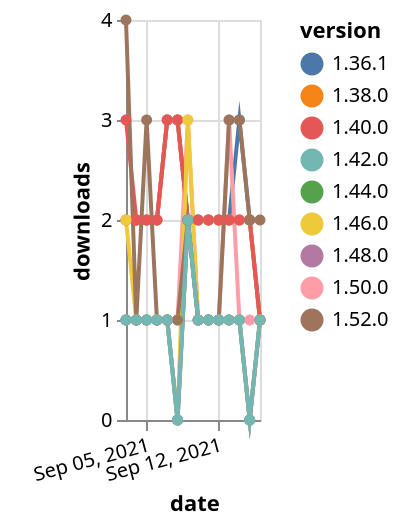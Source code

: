 {"$schema": "https://vega.github.io/schema/vega-lite/v5.json", "description": "A simple bar chart with embedded data.", "data": {"values": [{"date": "2021-09-03", "total": 2663, "delta": 2, "version": "1.36.1"}, {"date": "2021-09-04", "total": 2665, "delta": 2, "version": "1.36.1"}, {"date": "2021-09-05", "total": 2667, "delta": 2, "version": "1.36.1"}, {"date": "2021-09-06", "total": 2669, "delta": 2, "version": "1.36.1"}, {"date": "2021-09-07", "total": 2672, "delta": 3, "version": "1.36.1"}, {"date": "2021-09-08", "total": 2675, "delta": 3, "version": "1.36.1"}, {"date": "2021-09-09", "total": 2677, "delta": 2, "version": "1.36.1"}, {"date": "2021-09-10", "total": 2679, "delta": 2, "version": "1.36.1"}, {"date": "2021-09-11", "total": 2681, "delta": 2, "version": "1.36.1"}, {"date": "2021-09-12", "total": 2683, "delta": 2, "version": "1.36.1"}, {"date": "2021-09-13", "total": 2685, "delta": 2, "version": "1.36.1"}, {"date": "2021-09-14", "total": 2688, "delta": 3, "version": "1.36.1"}, {"date": "2021-09-15", "total": 2690, "delta": 2, "version": "1.36.1"}, {"date": "2021-09-16", "total": 2691, "delta": 1, "version": "1.36.1"}, {"date": "2021-09-03", "total": 194, "delta": 1, "version": "1.50.0"}, {"date": "2021-09-04", "total": 195, "delta": 1, "version": "1.50.0"}, {"date": "2021-09-05", "total": 196, "delta": 1, "version": "1.50.0"}, {"date": "2021-09-06", "total": 197, "delta": 1, "version": "1.50.0"}, {"date": "2021-09-07", "total": 198, "delta": 1, "version": "1.50.0"}, {"date": "2021-09-08", "total": 199, "delta": 1, "version": "1.50.0"}, {"date": "2021-09-09", "total": 202, "delta": 3, "version": "1.50.0"}, {"date": "2021-09-10", "total": 203, "delta": 1, "version": "1.50.0"}, {"date": "2021-09-11", "total": 204, "delta": 1, "version": "1.50.0"}, {"date": "2021-09-12", "total": 205, "delta": 1, "version": "1.50.0"}, {"date": "2021-09-13", "total": 208, "delta": 3, "version": "1.50.0"}, {"date": "2021-09-14", "total": 209, "delta": 1, "version": "1.50.0"}, {"date": "2021-09-15", "total": 210, "delta": 1, "version": "1.50.0"}, {"date": "2021-09-16", "total": 211, "delta": 1, "version": "1.50.0"}, {"date": "2021-09-03", "total": 200, "delta": 1, "version": "1.44.0"}, {"date": "2021-09-04", "total": 201, "delta": 1, "version": "1.44.0"}, {"date": "2021-09-05", "total": 202, "delta": 1, "version": "1.44.0"}, {"date": "2021-09-06", "total": 203, "delta": 1, "version": "1.44.0"}, {"date": "2021-09-07", "total": 204, "delta": 1, "version": "1.44.0"}, {"date": "2021-09-08", "total": 204, "delta": 0, "version": "1.44.0"}, {"date": "2021-09-09", "total": 206, "delta": 2, "version": "1.44.0"}, {"date": "2021-09-10", "total": 207, "delta": 1, "version": "1.44.0"}, {"date": "2021-09-11", "total": 208, "delta": 1, "version": "1.44.0"}, {"date": "2021-09-12", "total": 209, "delta": 1, "version": "1.44.0"}, {"date": "2021-09-13", "total": 210, "delta": 1, "version": "1.44.0"}, {"date": "2021-09-14", "total": 211, "delta": 1, "version": "1.44.0"}, {"date": "2021-09-15", "total": 211, "delta": 0, "version": "1.44.0"}, {"date": "2021-09-16", "total": 212, "delta": 1, "version": "1.44.0"}, {"date": "2021-09-03", "total": 2665, "delta": 2, "version": "1.38.0"}, {"date": "2021-09-04", "total": 2667, "delta": 2, "version": "1.38.0"}, {"date": "2021-09-05", "total": 2669, "delta": 2, "version": "1.38.0"}, {"date": "2021-09-06", "total": 2671, "delta": 2, "version": "1.38.0"}, {"date": "2021-09-07", "total": 2674, "delta": 3, "version": "1.38.0"}, {"date": "2021-09-08", "total": 2677, "delta": 3, "version": "1.38.0"}, {"date": "2021-09-09", "total": 2679, "delta": 2, "version": "1.38.0"}, {"date": "2021-09-10", "total": 2681, "delta": 2, "version": "1.38.0"}, {"date": "2021-09-11", "total": 2683, "delta": 2, "version": "1.38.0"}, {"date": "2021-09-12", "total": 2685, "delta": 2, "version": "1.38.0"}, {"date": "2021-09-13", "total": 2687, "delta": 2, "version": "1.38.0"}, {"date": "2021-09-14", "total": 2689, "delta": 2, "version": "1.38.0"}, {"date": "2021-09-15", "total": 2691, "delta": 2, "version": "1.38.0"}, {"date": "2021-09-16", "total": 2692, "delta": 1, "version": "1.38.0"}, {"date": "2021-09-03", "total": 2347, "delta": 3, "version": "1.40.0"}, {"date": "2021-09-04", "total": 2349, "delta": 2, "version": "1.40.0"}, {"date": "2021-09-05", "total": 2351, "delta": 2, "version": "1.40.0"}, {"date": "2021-09-06", "total": 2353, "delta": 2, "version": "1.40.0"}, {"date": "2021-09-07", "total": 2356, "delta": 3, "version": "1.40.0"}, {"date": "2021-09-08", "total": 2359, "delta": 3, "version": "1.40.0"}, {"date": "2021-09-09", "total": 2361, "delta": 2, "version": "1.40.0"}, {"date": "2021-09-10", "total": 2363, "delta": 2, "version": "1.40.0"}, {"date": "2021-09-11", "total": 2365, "delta": 2, "version": "1.40.0"}, {"date": "2021-09-12", "total": 2367, "delta": 2, "version": "1.40.0"}, {"date": "2021-09-13", "total": 2369, "delta": 2, "version": "1.40.0"}, {"date": "2021-09-14", "total": 2371, "delta": 2, "version": "1.40.0"}, {"date": "2021-09-15", "total": 2373, "delta": 2, "version": "1.40.0"}, {"date": "2021-09-16", "total": 2374, "delta": 1, "version": "1.40.0"}, {"date": "2021-09-03", "total": 203, "delta": 2, "version": "1.46.0"}, {"date": "2021-09-04", "total": 204, "delta": 1, "version": "1.46.0"}, {"date": "2021-09-05", "total": 205, "delta": 1, "version": "1.46.0"}, {"date": "2021-09-06", "total": 206, "delta": 1, "version": "1.46.0"}, {"date": "2021-09-07", "total": 207, "delta": 1, "version": "1.46.0"}, {"date": "2021-09-08", "total": 207, "delta": 0, "version": "1.46.0"}, {"date": "2021-09-09", "total": 210, "delta": 3, "version": "1.46.0"}, {"date": "2021-09-10", "total": 211, "delta": 1, "version": "1.46.0"}, {"date": "2021-09-11", "total": 212, "delta": 1, "version": "1.46.0"}, {"date": "2021-09-12", "total": 213, "delta": 1, "version": "1.46.0"}, {"date": "2021-09-13", "total": 214, "delta": 1, "version": "1.46.0"}, {"date": "2021-09-14", "total": 215, "delta": 1, "version": "1.46.0"}, {"date": "2021-09-15", "total": 215, "delta": 0, "version": "1.46.0"}, {"date": "2021-09-16", "total": 216, "delta": 1, "version": "1.46.0"}, {"date": "2021-09-03", "total": 122, "delta": 4, "version": "1.52.0"}, {"date": "2021-09-04", "total": 123, "delta": 1, "version": "1.52.0"}, {"date": "2021-09-05", "total": 126, "delta": 3, "version": "1.52.0"}, {"date": "2021-09-06", "total": 127, "delta": 1, "version": "1.52.0"}, {"date": "2021-09-07", "total": 128, "delta": 1, "version": "1.52.0"}, {"date": "2021-09-08", "total": 129, "delta": 1, "version": "1.52.0"}, {"date": "2021-09-09", "total": 131, "delta": 2, "version": "1.52.0"}, {"date": "2021-09-10", "total": 132, "delta": 1, "version": "1.52.0"}, {"date": "2021-09-11", "total": 133, "delta": 1, "version": "1.52.0"}, {"date": "2021-09-12", "total": 134, "delta": 1, "version": "1.52.0"}, {"date": "2021-09-13", "total": 137, "delta": 3, "version": "1.52.0"}, {"date": "2021-09-14", "total": 140, "delta": 3, "version": "1.52.0"}, {"date": "2021-09-15", "total": 142, "delta": 2, "version": "1.52.0"}, {"date": "2021-09-16", "total": 144, "delta": 2, "version": "1.52.0"}, {"date": "2021-09-03", "total": 173, "delta": 1, "version": "1.48.0"}, {"date": "2021-09-04", "total": 174, "delta": 1, "version": "1.48.0"}, {"date": "2021-09-05", "total": 175, "delta": 1, "version": "1.48.0"}, {"date": "2021-09-06", "total": 176, "delta": 1, "version": "1.48.0"}, {"date": "2021-09-07", "total": 177, "delta": 1, "version": "1.48.0"}, {"date": "2021-09-08", "total": 177, "delta": 0, "version": "1.48.0"}, {"date": "2021-09-09", "total": 179, "delta": 2, "version": "1.48.0"}, {"date": "2021-09-10", "total": 180, "delta": 1, "version": "1.48.0"}, {"date": "2021-09-11", "total": 181, "delta": 1, "version": "1.48.0"}, {"date": "2021-09-12", "total": 182, "delta": 1, "version": "1.48.0"}, {"date": "2021-09-13", "total": 183, "delta": 1, "version": "1.48.0"}, {"date": "2021-09-14", "total": 184, "delta": 1, "version": "1.48.0"}, {"date": "2021-09-15", "total": 184, "delta": 0, "version": "1.48.0"}, {"date": "2021-09-16", "total": 185, "delta": 1, "version": "1.48.0"}, {"date": "2021-09-03", "total": 293, "delta": 1, "version": "1.42.0"}, {"date": "2021-09-04", "total": 294, "delta": 1, "version": "1.42.0"}, {"date": "2021-09-05", "total": 295, "delta": 1, "version": "1.42.0"}, {"date": "2021-09-06", "total": 296, "delta": 1, "version": "1.42.0"}, {"date": "2021-09-07", "total": 297, "delta": 1, "version": "1.42.0"}, {"date": "2021-09-08", "total": 297, "delta": 0, "version": "1.42.0"}, {"date": "2021-09-09", "total": 299, "delta": 2, "version": "1.42.0"}, {"date": "2021-09-10", "total": 300, "delta": 1, "version": "1.42.0"}, {"date": "2021-09-11", "total": 301, "delta": 1, "version": "1.42.0"}, {"date": "2021-09-12", "total": 302, "delta": 1, "version": "1.42.0"}, {"date": "2021-09-13", "total": 303, "delta": 1, "version": "1.42.0"}, {"date": "2021-09-14", "total": 304, "delta": 1, "version": "1.42.0"}, {"date": "2021-09-15", "total": 304, "delta": 0, "version": "1.42.0"}, {"date": "2021-09-16", "total": 305, "delta": 1, "version": "1.42.0"}]}, "width": "container", "mark": {"type": "line", "point": {"filled": true}}, "encoding": {"x": {"field": "date", "type": "temporal", "timeUnit": "yearmonthdate", "title": "date", "axis": {"labelAngle": -15}}, "y": {"field": "delta", "type": "quantitative", "title": "downloads"}, "color": {"field": "version", "type": "nominal"}, "tooltip": {"field": "delta"}}}